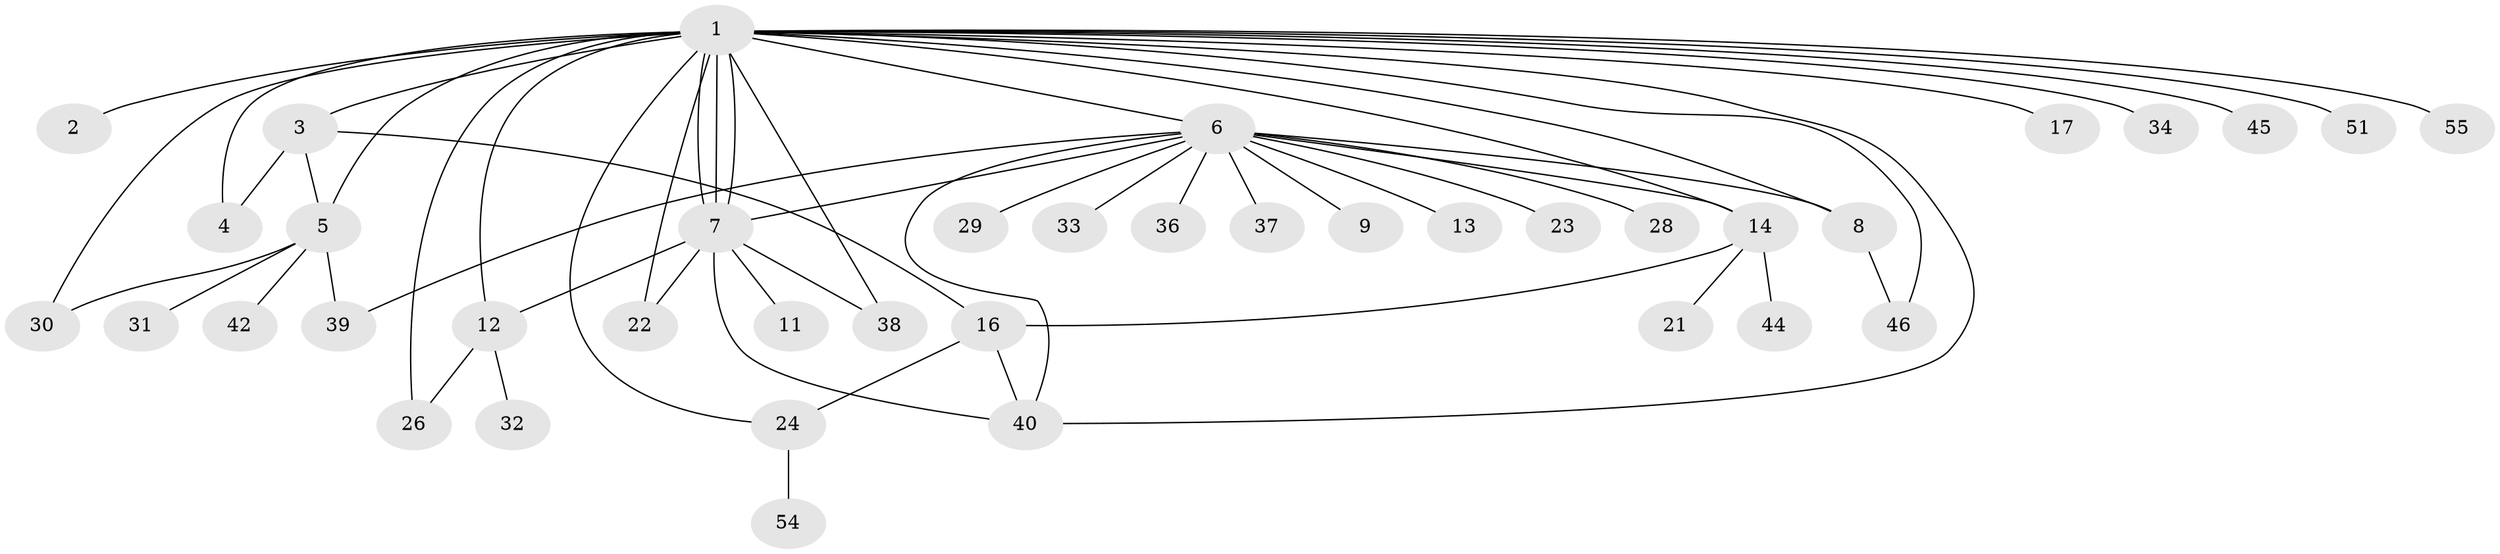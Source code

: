 // Generated by graph-tools (version 1.1) at 2025/23/03/03/25 07:23:49]
// undirected, 39 vertices, 57 edges
graph export_dot {
graph [start="1"]
  node [color=gray90,style=filled];
  1 [super="+15"];
  2;
  3 [super="+10"];
  4 [super="+20"];
  5 [super="+25"];
  6 [super="+18"];
  7 [super="+27"];
  8 [super="+19"];
  9 [super="+48"];
  11;
  12 [super="+35"];
  13;
  14 [super="+47"];
  16;
  17;
  21 [super="+52"];
  22;
  23;
  24 [super="+50"];
  26 [super="+41"];
  28;
  29;
  30;
  31;
  32;
  33;
  34 [super="+53"];
  36;
  37;
  38;
  39 [super="+43"];
  40 [super="+49"];
  42;
  44;
  45;
  46;
  51;
  54;
  55;
  1 -- 2;
  1 -- 3;
  1 -- 4;
  1 -- 6;
  1 -- 7;
  1 -- 7;
  1 -- 7;
  1 -- 8;
  1 -- 12;
  1 -- 14;
  1 -- 17;
  1 -- 22;
  1 -- 24;
  1 -- 26;
  1 -- 34;
  1 -- 38;
  1 -- 45;
  1 -- 46;
  1 -- 51;
  1 -- 55;
  1 -- 30;
  1 -- 40;
  1 -- 5;
  3 -- 5;
  3 -- 16;
  3 -- 4;
  5 -- 39;
  5 -- 42;
  5 -- 30;
  5 -- 31;
  6 -- 7;
  6 -- 8;
  6 -- 9;
  6 -- 13;
  6 -- 23;
  6 -- 33;
  6 -- 36;
  6 -- 37;
  6 -- 39;
  6 -- 28;
  6 -- 29;
  6 -- 14;
  6 -- 40;
  7 -- 11;
  7 -- 12;
  7 -- 22;
  7 -- 38;
  7 -- 40;
  8 -- 46;
  12 -- 32;
  12 -- 26;
  14 -- 16;
  14 -- 21;
  14 -- 44;
  16 -- 24;
  16 -- 40;
  24 -- 54;
}
